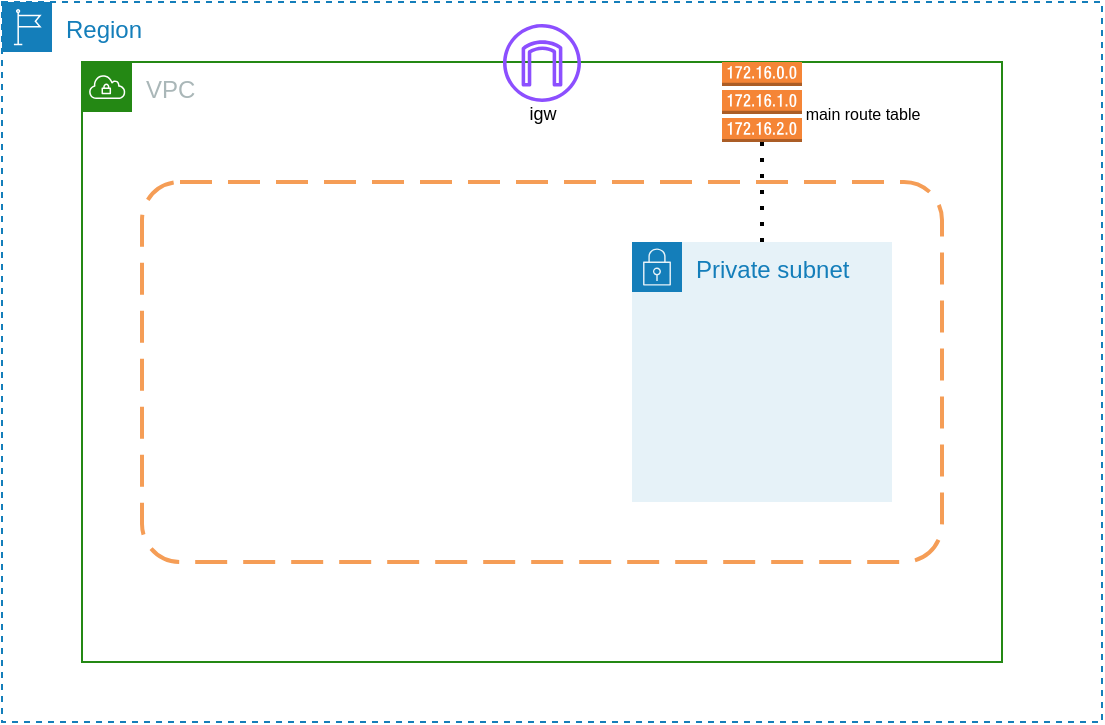 <mxfile version="22.0.4" type="github">
  <diagram name="Page-1" id="h7wMuHqKb7oHtyUxFovA">
    <mxGraphModel dx="561" dy="378" grid="1" gridSize="10" guides="1" tooltips="1" connect="1" arrows="1" fold="1" page="1" pageScale="1" pageWidth="850" pageHeight="1100" math="0" shadow="0">
      <root>
        <mxCell id="0" />
        <mxCell id="1" parent="0" />
        <mxCell id="GTScB3tyNVSlyI0xP775-8" value="VPC" style="points=[[0,0],[0.25,0],[0.5,0],[0.75,0],[1,0],[1,0.25],[1,0.5],[1,0.75],[1,1],[0.75,1],[0.5,1],[0.25,1],[0,1],[0,0.75],[0,0.5],[0,0.25]];outlineConnect=0;gradientColor=none;html=1;whiteSpace=wrap;fontSize=12;fontStyle=0;container=1;pointerEvents=0;collapsible=0;recursiveResize=0;shape=mxgraph.aws4.group;grIcon=mxgraph.aws4.group_vpc;strokeColor=#248814;fillColor=none;verticalAlign=top;align=left;spacingLeft=30;fontColor=#AAB7B8;dashed=0;" vertex="1" parent="1">
          <mxGeometry x="210" y="350" width="460" height="300" as="geometry" />
        </mxCell>
        <mxCell id="GTScB3tyNVSlyI0xP775-9" value="Region" style="points=[[0,0],[0.25,0],[0.5,0],[0.75,0],[1,0],[1,0.25],[1,0.5],[1,0.75],[1,1],[0.75,1],[0.5,1],[0.25,1],[0,1],[0,0.75],[0,0.5],[0,0.25]];outlineConnect=0;gradientColor=none;html=1;whiteSpace=wrap;fontSize=12;fontStyle=0;container=1;pointerEvents=0;collapsible=0;recursiveResize=0;shape=mxgraph.aws4.group;grIcon=mxgraph.aws4.group_region;strokeColor=#147EBA;fillColor=none;verticalAlign=top;align=left;spacingLeft=30;fontColor=#147EBA;dashed=1;" vertex="1" parent="1">
          <mxGeometry x="170" y="320" width="550" height="360" as="geometry" />
        </mxCell>
        <mxCell id="GTScB3tyNVSlyI0xP775-10" value="" style="rounded=1;arcSize=10;dashed=1;strokeColor=#F59D56;fillColor=none;gradientColor=none;dashPattern=8 4;strokeWidth=2;movable=0;resizable=0;rotatable=0;deletable=0;editable=0;locked=1;connectable=0;" vertex="1" parent="GTScB3tyNVSlyI0xP775-9">
          <mxGeometry x="70" y="90" width="400" height="190" as="geometry" />
        </mxCell>
        <mxCell id="GTScB3tyNVSlyI0xP775-12" value="" style="outlineConnect=0;dashed=0;verticalLabelPosition=bottom;verticalAlign=top;align=center;html=1;shape=mxgraph.aws3.route_table;fillColor=#F58536;gradientColor=none;" vertex="1" parent="GTScB3tyNVSlyI0xP775-9">
          <mxGeometry x="360" y="30" width="40" height="40" as="geometry" />
        </mxCell>
        <mxCell id="GTScB3tyNVSlyI0xP775-11" value="Private subnet" style="points=[[0,0],[0.25,0],[0.5,0],[0.75,0],[1,0],[1,0.25],[1,0.5],[1,0.75],[1,1],[0.75,1],[0.5,1],[0.25,1],[0,1],[0,0.75],[0,0.5],[0,0.25]];outlineConnect=0;gradientColor=none;html=1;whiteSpace=wrap;fontSize=12;fontStyle=0;container=1;pointerEvents=0;collapsible=0;recursiveResize=0;shape=mxgraph.aws4.group;grIcon=mxgraph.aws4.group_security_group;grStroke=0;strokeColor=#147EBA;fillColor=#E6F2F8;verticalAlign=top;align=left;spacingLeft=30;fontColor=#147EBA;dashed=0;" vertex="1" parent="GTScB3tyNVSlyI0xP775-9">
          <mxGeometry x="315" y="120" width="130" height="130" as="geometry" />
        </mxCell>
        <mxCell id="GTScB3tyNVSlyI0xP775-14" value="" style="endArrow=none;dashed=1;html=1;dashPattern=1 3;strokeWidth=2;rounded=0;entryX=0.5;entryY=1;entryDx=0;entryDy=0;entryPerimeter=0;" edge="1" parent="GTScB3tyNVSlyI0xP775-9" source="GTScB3tyNVSlyI0xP775-11" target="GTScB3tyNVSlyI0xP775-12">
          <mxGeometry width="50" height="50" relative="1" as="geometry">
            <mxPoint x="330" y="130" as="sourcePoint" />
            <mxPoint x="380" y="80" as="targetPoint" />
          </mxGeometry>
        </mxCell>
        <mxCell id="GTScB3tyNVSlyI0xP775-15" value="&lt;font style=&quot;font-size: 8px;&quot;&gt;main route table&lt;/font&gt;" style="text;html=1;align=center;verticalAlign=middle;resizable=0;points=[];autosize=1;strokeColor=none;fillColor=none;" vertex="1" parent="GTScB3tyNVSlyI0xP775-9">
          <mxGeometry x="390" y="40" width="80" height="30" as="geometry" />
        </mxCell>
        <mxCell id="GTScB3tyNVSlyI0xP775-16" value="" style="sketch=0;outlineConnect=0;fontColor=#232F3E;gradientColor=none;fillColor=#8C4FFF;strokeColor=none;dashed=0;verticalLabelPosition=bottom;verticalAlign=top;align=center;html=1;fontSize=12;fontStyle=0;aspect=fixed;pointerEvents=1;shape=mxgraph.aws4.internet_gateway;" vertex="1" parent="GTScB3tyNVSlyI0xP775-9">
          <mxGeometry x="250.5" y="11" width="39" height="39" as="geometry" />
        </mxCell>
        <mxCell id="GTScB3tyNVSlyI0xP775-17" value="&lt;font style=&quot;font-size: 9px;&quot;&gt;igw&lt;/font&gt;" style="text;html=1;align=center;verticalAlign=middle;resizable=0;points=[];autosize=1;strokeColor=none;fillColor=none;" vertex="1" parent="GTScB3tyNVSlyI0xP775-9">
          <mxGeometry x="250" y="40" width="40" height="30" as="geometry" />
        </mxCell>
      </root>
    </mxGraphModel>
  </diagram>
</mxfile>
